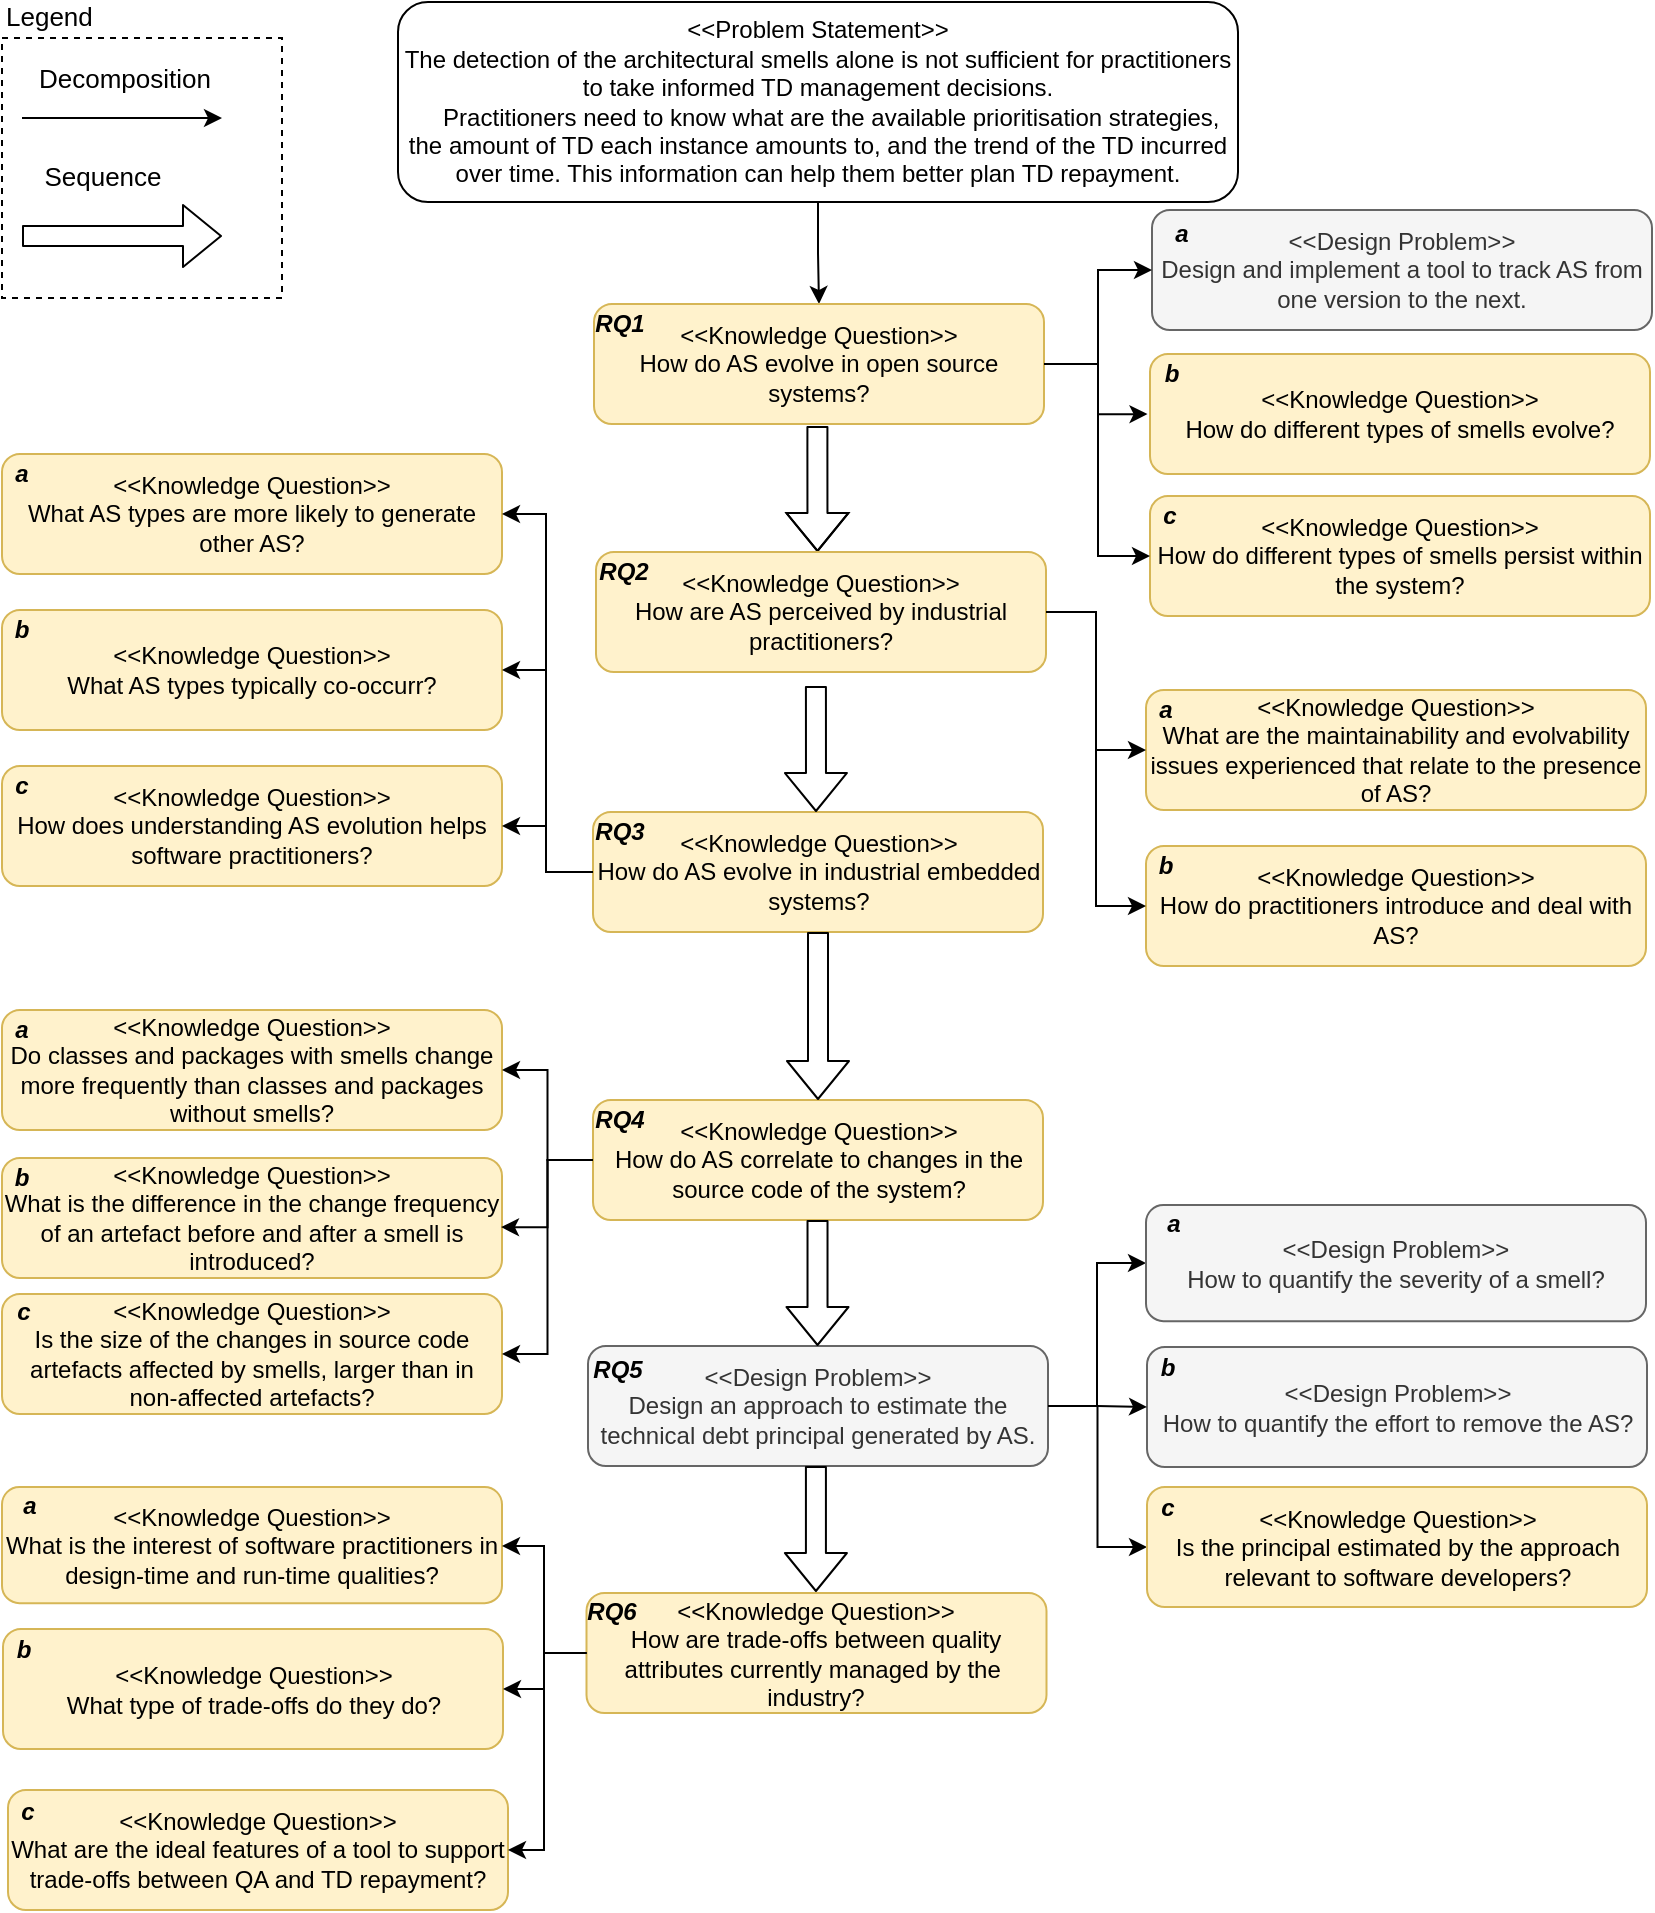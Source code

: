 <mxfile version="19.0.3" type="device"><diagram id="c249df69-120d-1313-5944-5ea2aa86c177" name="Page-1"><mxGraphModel dx="1350" dy="878" grid="1" gridSize="10" guides="1" tooltips="1" connect="1" arrows="1" fold="1" page="1" pageScale="1" pageWidth="850" pageHeight="1100" background="#ffffff" math="0" shadow="0"><root><mxCell id="0"/><mxCell id="1" parent="0"/><mxCell id="YxrZiRUJ-oxyGCz1RvD5-132" style="edgeStyle=orthogonalEdgeStyle;rounded=0;orthogonalLoop=1;jettySize=auto;html=1;entryX=0.5;entryY=0;entryDx=0;entryDy=0;" parent="1" source="2" target="40" edge="1"><mxGeometry relative="1" as="geometry"/></mxCell><mxCell id="2" value="&lt;div&gt;&amp;lt;&amp;lt;Problem Statement&amp;gt;&amp;gt;&lt;/div&gt;&lt;div&gt;&lt;div&gt;The detection of the architectural smells alone is not sufficient for practitioners to take informed TD management decisions.&lt;/div&gt;&lt;div&gt;&amp;nbsp; &amp;nbsp; Practitioners need to know what are the available prioritisation strategies, the amount of TD each instance amounts to, and the trend of the TD incurred over time. This information can help them better plan TD repayment.&lt;/div&gt;&lt;/div&gt;" style="rounded=1;whiteSpace=wrap;html=1;" parent="1" vertex="1"><mxGeometry x="211.0" y="15" width="420" height="100" as="geometry"/></mxCell><mxCell id="17" value="&lt;div&gt;&amp;lt;&amp;lt;Knowledge Question&amp;gt;&amp;gt;&lt;/div&gt;&lt;div&gt;&lt;div&gt;How do different types of smells evolve?&lt;/div&gt;&lt;/div&gt;" style="rounded=1;whiteSpace=wrap;html=1;fillColor=#fff2cc;strokeColor=#d6b656;" parent="1" vertex="1"><mxGeometry x="587" y="191" width="250" height="60" as="geometry"/></mxCell><mxCell id="60" value="" style="group" parent="1" vertex="1" connectable="0"><mxGeometry x="13" y="33" width="140" height="130" as="geometry"/></mxCell><mxCell id="59" value="" style="group" parent="60" vertex="1" connectable="0"><mxGeometry width="140" height="130" as="geometry"/></mxCell><mxCell id="52" value="Legend" style="whiteSpace=wrap;html=1;fontSize=13;align=left;labelPosition=center;verticalLabelPosition=top;verticalAlign=bottom;dashed=1;" parent="59" vertex="1"><mxGeometry width="140" height="130" as="geometry"/></mxCell><mxCell id="54" value="Sequence" style="shape=flexArrow;endArrow=classic;html=1;fillColor=#ffffff;fontSize=13;" parent="59" edge="1"><mxGeometry x="-0.2" y="30" width="50" height="50" relative="1" as="geometry"><mxPoint x="10" y="99" as="sourcePoint"/><mxPoint x="110" y="99" as="targetPoint"/><mxPoint as="offset"/></mxGeometry></mxCell><mxCell id="56" value="" style="endArrow=classic;html=1;fontSize=13;" parent="59" edge="1"><mxGeometry width="50" height="50" relative="1" as="geometry"><mxPoint x="10" y="40" as="sourcePoint"/><mxPoint x="110" y="40" as="targetPoint"/></mxGeometry></mxCell><mxCell id="58" value="Decomposition" style="text;html=1;resizable=0;points=[];align=center;verticalAlign=middle;labelBackgroundColor=#ffffff;fontSize=13;direction=south;" parent="56" vertex="1" connectable="0"><mxGeometry x="0.467" y="-1" relative="1" as="geometry"><mxPoint x="-23" y="-21" as="offset"/></mxGeometry></mxCell><mxCell id="69" value="" style="group;flipV=0;" parent="1" vertex="1" connectable="0"><mxGeometry x="588" y="119" width="250" height="60" as="geometry"/></mxCell><mxCell id="4" value="&lt;div&gt;&amp;lt;&amp;lt;Design Problem&amp;gt;&amp;gt;&lt;/div&gt;&lt;div&gt;Design and implement a tool to track AS from one version to the next.&lt;/div&gt;" style="rounded=1;whiteSpace=wrap;html=1;fillColor=#f5f5f5;strokeColor=#666666;fontColor=#333333;" parent="69" vertex="1"><mxGeometry width="250.0" height="60" as="geometry"/></mxCell><mxCell id="62" value="a" style="text;html=1;strokeColor=none;fillColor=none;align=center;verticalAlign=middle;whiteSpace=wrap;rounded=0;fontStyle=3" parent="69" vertex="1"><mxGeometry x="4.891" y="1.5" width="19.565" height="20" as="geometry"/></mxCell><mxCell id="76" style="edgeStyle=orthogonalEdgeStyle;rounded=0;html=1;jettySize=auto;orthogonalLoop=1;exitX=1;exitY=0.5;entryX=0;entryY=0.5;entryDx=0;entryDy=0;exitDx=0;exitDy=0;" parent="1" source="36" target="31" edge="1"><mxGeometry relative="1" as="geometry"><mxPoint x="535.5" y="612.5" as="sourcePoint"/><mxPoint x="581.5" y="537.5" as="targetPoint"/></mxGeometry></mxCell><mxCell id="96" value="" style="edgeStyle=orthogonalEdgeStyle;rounded=0;html=1;jettySize=auto;orthogonalLoop=1;entryX=0;entryY=0.5;entryDx=0;entryDy=0;exitX=1;exitY=0.5;exitDx=0;exitDy=0;" parent="1" source="36" target="95" edge="1"><mxGeometry relative="1" as="geometry"><mxPoint x="535.25" y="612.5" as="sourcePoint"/></mxGeometry></mxCell><mxCell id="99" value="" style="group" parent="1" vertex="1" connectable="0"><mxGeometry x="309.0" y="166" width="225.0" height="60" as="geometry"/></mxCell><mxCell id="72" value="" style="group;flipV=0;" parent="99" vertex="1" connectable="0"><mxGeometry x="-2.842e-14" width="225.0" height="60" as="geometry"/></mxCell><mxCell id="40" value="&amp;lt;&amp;lt;Knowledge Question&amp;gt;&amp;gt;&lt;br&gt;How do AS evolve in open source systems?" style="rounded=1;whiteSpace=wrap;html=1;fillColor=#fff2cc;strokeColor=#d6b656;" parent="72" vertex="1"><mxGeometry x="5.684e-14" width="225" height="60" as="geometry"/></mxCell><mxCell id="93" value="RQ1" style="text;html=1;strokeColor=none;fillColor=none;align=center;verticalAlign=middle;whiteSpace=wrap;rounded=0;fontStyle=3" parent="72" vertex="1"><mxGeometry x="4.0" width="18" height="20" as="geometry"/></mxCell><mxCell id="101" value="" style="group" parent="1" vertex="1" connectable="0"><mxGeometry x="305.25" y="687" width="231.5" height="60" as="geometry"/></mxCell><mxCell id="36" value="&lt;div&gt;&amp;lt;&amp;lt;Design Problem&amp;gt;&amp;gt;&lt;/div&gt;&lt;div&gt;Design an approach to estimate the technical debt principal generated by AS.&lt;br&gt;&lt;/div&gt;" style="rounded=1;whiteSpace=wrap;html=1;fillColor=#f5f5f5;strokeColor=#666666;fontColor=#333333;flipV=1;flipH=1;" parent="101" vertex="1"><mxGeometry x="0.75" width="230" height="60" as="geometry"/></mxCell><mxCell id="97" value="RQ5" style="text;html=1;strokeColor=none;fillColor=none;align=center;verticalAlign=middle;whiteSpace=wrap;rounded=0;fontStyle=3" parent="101" vertex="1"><mxGeometry x="6.75" y="2" width="18" height="20" as="geometry"/></mxCell><mxCell id="125" value="b" style="text;html=1;strokeColor=none;fillColor=none;align=center;verticalAlign=middle;whiteSpace=wrap;rounded=0;fontStyle=3" parent="1" vertex="1"><mxGeometry x="588" y="191" width="20" height="20" as="geometry"/></mxCell><mxCell id="EFpC19v5mdNmXsun4BiF-134" value="" style="group" parent="1" vertex="1" connectable="0"><mxGeometry x="308.5" y="420" width="225.0" height="60" as="geometry"/></mxCell><mxCell id="EFpC19v5mdNmXsun4BiF-135" value="" style="group;flipV=0;" parent="EFpC19v5mdNmXsun4BiF-134" vertex="1" connectable="0"><mxGeometry x="-2.842e-14" width="225.0" height="60" as="geometry"/></mxCell><mxCell id="EFpC19v5mdNmXsun4BiF-136" value="&amp;lt;&amp;lt;Knowledge Question&amp;gt;&amp;gt;&lt;br&gt;How do AS evolve in industrial embedded systems?" style="rounded=1;whiteSpace=wrap;html=1;fillColor=#fff2cc;strokeColor=#d6b656;" parent="EFpC19v5mdNmXsun4BiF-135" vertex="1"><mxGeometry x="5.684e-14" width="225" height="60" as="geometry"/></mxCell><mxCell id="EFpC19v5mdNmXsun4BiF-137" value="RQ3" style="text;html=1;strokeColor=none;fillColor=none;align=center;verticalAlign=middle;whiteSpace=wrap;rounded=0;fontStyle=3" parent="EFpC19v5mdNmXsun4BiF-135" vertex="1"><mxGeometry x="4.0" width="18" height="20" as="geometry"/></mxCell><mxCell id="KsCzeqXH029FPOCztNeQ-178" style="edgeStyle=orthogonalEdgeStyle;rounded=0;orthogonalLoop=1;jettySize=auto;html=1;exitX=0.5;exitY=1;exitDx=0;exitDy=0;" parent="EFpC19v5mdNmXsun4BiF-135" source="EFpC19v5mdNmXsun4BiF-136" target="EFpC19v5mdNmXsun4BiF-136" edge="1"><mxGeometry relative="1" as="geometry"/></mxCell><mxCell id="EFpC19v5mdNmXsun4BiF-140" value="" style="group" parent="1" vertex="1" connectable="0"><mxGeometry x="587" y="262" width="250" height="60" as="geometry"/></mxCell><mxCell id="47" value="&amp;lt;&amp;lt;Knowledge Question&amp;gt;&amp;gt;&lt;br&gt;How do different types of smells persist within the system?" style="rounded=1;whiteSpace=wrap;html=1;fillColor=#fff2cc;strokeColor=#d6b656;" parent="EFpC19v5mdNmXsun4BiF-140" vertex="1"><mxGeometry width="250" height="60" as="geometry"/></mxCell><mxCell id="115" value="c" style="text;html=1;strokeColor=none;fillColor=none;align=center;verticalAlign=middle;whiteSpace=wrap;rounded=0;fontStyle=3" parent="EFpC19v5mdNmXsun4BiF-140" vertex="1"><mxGeometry width="20" height="20" as="geometry"/></mxCell><mxCell id="EFpC19v5mdNmXsun4BiF-141" value="" style="group" parent="1" vertex="1" connectable="0"><mxGeometry x="13" y="241" width="250" height="60" as="geometry"/></mxCell><mxCell id="45" value="&amp;lt;&amp;lt;Knowledge Question&amp;gt;&amp;gt;&lt;br&gt;What AS types are more likely to generate other AS?" style="rounded=1;whiteSpace=wrap;html=1;fillColor=#fff2cc;strokeColor=#d6b656;" parent="EFpC19v5mdNmXsun4BiF-141" vertex="1"><mxGeometry width="250" height="60" as="geometry"/></mxCell><mxCell id="114" value="a" style="text;html=1;strokeColor=none;fillColor=none;align=center;verticalAlign=middle;whiteSpace=wrap;rounded=0;fontStyle=3" parent="EFpC19v5mdNmXsun4BiF-141" vertex="1"><mxGeometry width="20" height="20" as="geometry"/></mxCell><mxCell id="EFpC19v5mdNmXsun4BiF-142" style="edgeStyle=orthogonalEdgeStyle;rounded=0;orthogonalLoop=1;jettySize=auto;html=1;exitX=0;exitY=0.5;exitDx=0;exitDy=0;entryX=1;entryY=0.5;entryDx=0;entryDy=0;" parent="1" source="EFpC19v5mdNmXsun4BiF-136" target="45" edge="1"><mxGeometry relative="1" as="geometry"><mxPoint x="308.5" y="394" as="sourcePoint"/><Array as="points"><mxPoint x="285" y="450"/><mxPoint x="285" y="271"/></Array></mxGeometry></mxCell><mxCell id="EFpC19v5mdNmXsun4BiF-153" value="" style="group" parent="1" vertex="1" connectable="0"><mxGeometry x="13" y="319" width="250" height="60" as="geometry"/></mxCell><mxCell id="EFpC19v5mdNmXsun4BiF-154" value="&amp;lt;&amp;lt;Knowledge Question&amp;gt;&amp;gt;&lt;br&gt;What AS types typically co-occurr?" style="rounded=1;whiteSpace=wrap;html=1;fillColor=#fff2cc;strokeColor=#d6b656;" parent="EFpC19v5mdNmXsun4BiF-153" vertex="1"><mxGeometry width="250" height="60" as="geometry"/></mxCell><mxCell id="EFpC19v5mdNmXsun4BiF-155" value="b" style="text;html=1;strokeColor=none;fillColor=none;align=center;verticalAlign=middle;whiteSpace=wrap;rounded=0;fontStyle=3" parent="EFpC19v5mdNmXsun4BiF-153" vertex="1"><mxGeometry width="20" height="20" as="geometry"/></mxCell><mxCell id="EFpC19v5mdNmXsun4BiF-156" style="edgeStyle=orthogonalEdgeStyle;rounded=0;orthogonalLoop=1;jettySize=auto;html=1;entryX=1;entryY=0.5;entryDx=0;entryDy=0;exitX=0;exitY=0.5;exitDx=0;exitDy=0;" parent="1" source="EFpC19v5mdNmXsun4BiF-136" target="EFpC19v5mdNmXsun4BiF-154" edge="1"><mxGeometry relative="1" as="geometry"><Array as="points"><mxPoint x="285" y="450"/><mxPoint x="285" y="349"/></Array><mxPoint x="308.5" y="394.0" as="sourcePoint"/></mxGeometry></mxCell><mxCell id="EFpC19v5mdNmXsun4BiF-162" value="" style="group" parent="1" vertex="1" connectable="0"><mxGeometry x="585.5" y="757.5" width="250" height="60" as="geometry"/></mxCell><mxCell id="95" value="&lt;div&gt;&amp;lt;&amp;lt;Knowledge Question&amp;gt;&amp;gt;&lt;/div&gt;&lt;div&gt;Is the principal estimated by the approach relevant to software developers?&lt;/div&gt;" style="rounded=1;whiteSpace=wrap;html=1;fillColor=#fff2cc;strokeColor=#d6b656;flipV=1;flipH=1;" parent="EFpC19v5mdNmXsun4BiF-162" vertex="1"><mxGeometry width="250" height="60" as="geometry"/></mxCell><mxCell id="118" value="c" style="text;html=1;strokeColor=none;fillColor=none;align=center;verticalAlign=middle;whiteSpace=wrap;rounded=0;fontStyle=3" parent="EFpC19v5mdNmXsun4BiF-162" vertex="1"><mxGeometry x="0.5" y="0.5" width="20" height="20" as="geometry"/></mxCell><mxCell id="EFpC19v5mdNmXsun4BiF-165" value="" style="group" parent="1" vertex="1" connectable="0"><mxGeometry x="585.5" y="687.5" width="250" height="60" as="geometry"/></mxCell><mxCell id="EFpC19v5mdNmXsun4BiF-163" value="&amp;lt;&amp;lt;Design Problem&amp;gt;&amp;gt;&lt;br&gt;How to quantify the effort to remove the AS?" style="rounded=1;whiteSpace=wrap;html=1;fillColor=#f5f5f5;strokeColor=#666666;fontColor=#333333;" parent="EFpC19v5mdNmXsun4BiF-165" vertex="1"><mxGeometry width="250" height="60" as="geometry"/></mxCell><mxCell id="EFpC19v5mdNmXsun4BiF-164" value="b" style="text;html=1;strokeColor=none;fillColor=none;align=center;verticalAlign=middle;whiteSpace=wrap;rounded=0;fontStyle=3" parent="EFpC19v5mdNmXsun4BiF-165" vertex="1"><mxGeometry x="0.498" y="0.5" width="19.92" height="20" as="geometry"/></mxCell><mxCell id="EFpC19v5mdNmXsun4BiF-167" value="" style="group" parent="1" vertex="1" connectable="0"><mxGeometry x="585.5" y="616.5" width="250" height="60" as="geometry"/></mxCell><mxCell id="70" value="" style="group;flipV=0;" parent="EFpC19v5mdNmXsun4BiF-167" vertex="1" connectable="0"><mxGeometry x="-0.5" y="1.935" width="250" height="58.065" as="geometry"/></mxCell><mxCell id="74" value="" style="group" parent="70" vertex="1" connectable="0"><mxGeometry width="250" height="58.065" as="geometry"/></mxCell><mxCell id="31" value="&amp;lt;&amp;lt;Design Problem&amp;gt;&amp;gt;&lt;br&gt;&lt;div&gt;&lt;div&gt;&lt;span&gt;How to quantify the severity of a smell?&lt;/span&gt;&lt;/div&gt;&lt;/div&gt;" style="rounded=1;whiteSpace=wrap;html=1;fillColor=#f5f5f5;strokeColor=#666666;flipV=1;flipH=1;fontColor=#333333;" parent="74" vertex="1"><mxGeometry y="-1.935" width="250" height="58.065" as="geometry"/></mxCell><mxCell id="116" value="a" style="text;html=1;strokeColor=none;fillColor=none;align=center;verticalAlign=middle;whiteSpace=wrap;rounded=0;fontStyle=3" parent="EFpC19v5mdNmXsun4BiF-167" vertex="1"><mxGeometry x="3" width="20" height="19.355" as="geometry"/></mxCell><mxCell id="EFpC19v5mdNmXsun4BiF-168" style="edgeStyle=orthogonalEdgeStyle;rounded=0;orthogonalLoop=1;jettySize=auto;html=1;entryX=0;entryY=0.5;entryDx=0;entryDy=0;" parent="1" source="36" target="EFpC19v5mdNmXsun4BiF-163" edge="1"><mxGeometry relative="1" as="geometry"><mxPoint x="547" y="679" as="targetPoint"/></mxGeometry></mxCell><mxCell id="EFpC19v5mdNmXsun4BiF-169" value="" style="group" parent="1" vertex="1" connectable="0"><mxGeometry x="308.5" y="564" width="225.0" height="60" as="geometry"/></mxCell><mxCell id="EFpC19v5mdNmXsun4BiF-170" value="" style="group;flipV=0;" parent="EFpC19v5mdNmXsun4BiF-169" vertex="1" connectable="0"><mxGeometry x="-2.842e-14" width="225.0" height="60" as="geometry"/></mxCell><mxCell id="EFpC19v5mdNmXsun4BiF-171" value="&amp;lt;&amp;lt;Knowledge Question&amp;gt;&amp;gt;&lt;br&gt;How do AS correlate to changes in the source code of the system?" style="rounded=1;whiteSpace=wrap;html=1;fillColor=#fff2cc;strokeColor=#d6b656;" parent="EFpC19v5mdNmXsun4BiF-170" vertex="1"><mxGeometry x="5.684e-14" width="225" height="60" as="geometry"/></mxCell><mxCell id="EFpC19v5mdNmXsun4BiF-172" value="RQ4" style="text;html=1;strokeColor=none;fillColor=none;align=center;verticalAlign=middle;whiteSpace=wrap;rounded=0;fontStyle=3" parent="EFpC19v5mdNmXsun4BiF-170" vertex="1"><mxGeometry x="4.0" width="18" height="20" as="geometry"/></mxCell><mxCell id="EFpC19v5mdNmXsun4BiF-173" style="shape=flexArrow;endArrow=classic;html=1;fillColor=#ffffff;fontFamily=Helvetica;fontSize=11;fontColor=#000000;align=center;strokeColor=#000000;edgeStyle=orthogonalEdgeStyle;entryX=0.5;entryY=0;entryDx=0;entryDy=0;exitX=0.5;exitY=1;exitDx=0;exitDy=0;" parent="1" source="EFpC19v5mdNmXsun4BiF-136" target="EFpC19v5mdNmXsun4BiF-171" edge="1"><mxGeometry relative="1" as="geometry"><mxPoint x="396" y="513" as="sourcePoint"/><mxPoint x="418.91" y="544" as="targetPoint"/></mxGeometry></mxCell><mxCell id="EFpC19v5mdNmXsun4BiF-175" style="shape=flexArrow;endArrow=classic;html=1;fillColor=#ffffff;fontFamily=Helvetica;fontSize=11;fontColor=#000000;align=center;strokeColor=#000000;edgeStyle=orthogonalEdgeStyle;entryX=0.5;entryY=0;entryDx=0;entryDy=0;exitX=0.5;exitY=1;exitDx=0;exitDy=0;" parent="1" edge="1"><mxGeometry relative="1" as="geometry"><mxPoint x="420.76" y="624" as="sourcePoint"/><mxPoint x="420.76" y="687" as="targetPoint"/></mxGeometry></mxCell><mxCell id="KsCzeqXH029FPOCztNeQ-138" value="" style="group;flipV=0;" parent="1" vertex="1" connectable="0"><mxGeometry x="305.25" y="810.5" width="230" height="60" as="geometry"/></mxCell><mxCell id="KsCzeqXH029FPOCztNeQ-139" value="" style="group" parent="KsCzeqXH029FPOCztNeQ-138" vertex="1" connectable="0"><mxGeometry width="230" height="60" as="geometry"/></mxCell><mxCell id="KsCzeqXH029FPOCztNeQ-140" value="&lt;div&gt;&amp;lt;&amp;lt;Knowledge Question&amp;gt;&amp;gt;&lt;/div&gt;&lt;div&gt;How are trade-offs between quality attributes currently managed by the&amp;nbsp; industry?&lt;/div&gt;" style="rounded=1;whiteSpace=wrap;html=1;fillColor=#fff2cc;strokeColor=#d6b656;" parent="KsCzeqXH029FPOCztNeQ-139" vertex="1"><mxGeometry width="230" height="60" as="geometry"/></mxCell><mxCell id="KsCzeqXH029FPOCztNeQ-141" value="RQ6" style="text;html=1;strokeColor=none;fillColor=none;align=center;verticalAlign=middle;whiteSpace=wrap;rounded=0;fontStyle=3" parent="KsCzeqXH029FPOCztNeQ-139" vertex="1"><mxGeometry x="4.0" y="-1" width="18" height="20" as="geometry"/></mxCell><mxCell id="KsCzeqXH029FPOCztNeQ-150" style="shape=flexArrow;endArrow=classic;html=1;fillColor=#ffffff;fontFamily=Helvetica;fontSize=11;fontColor=#000000;align=center;strokeColor=#000000;edgeStyle=orthogonalEdgeStyle;exitX=0.5;exitY=1;exitDx=0;exitDy=0;" parent="1" edge="1"><mxGeometry relative="1" as="geometry"><mxPoint x="419.96" y="357" as="sourcePoint"/><mxPoint x="420" y="420" as="targetPoint"/></mxGeometry></mxCell><mxCell id="KsCzeqXH029FPOCztNeQ-151" style="edgeStyle=orthogonalEdgeStyle;rounded=0;orthogonalLoop=1;jettySize=auto;html=1;entryX=0;entryY=0.5;entryDx=0;entryDy=0;exitX=1;exitY=0.5;exitDx=0;exitDy=0;" parent="1" source="40" target="4" edge="1"><mxGeometry relative="1" as="geometry"><Array as="points"><mxPoint x="561" y="196"/><mxPoint x="561" y="149"/></Array></mxGeometry></mxCell><mxCell id="KsCzeqXH029FPOCztNeQ-152" style="edgeStyle=orthogonalEdgeStyle;rounded=0;orthogonalLoop=1;jettySize=auto;html=1;entryX=-0.005;entryY=0.501;entryDx=0;entryDy=0;exitX=1;exitY=0.5;exitDx=0;exitDy=0;entryPerimeter=0;" parent="1" source="40" target="17" edge="1"><mxGeometry relative="1" as="geometry"><Array as="points"><mxPoint x="561" y="196"/><mxPoint x="561" y="221"/></Array><mxPoint x="534.5" y="209" as="sourcePoint"/><mxPoint x="588" y="221" as="targetPoint"/></mxGeometry></mxCell><mxCell id="KsCzeqXH029FPOCztNeQ-153" style="edgeStyle=orthogonalEdgeStyle;rounded=0;orthogonalLoop=1;jettySize=auto;html=1;entryX=0;entryY=0.5;entryDx=0;entryDy=0;exitX=1;exitY=0.5;exitDx=0;exitDy=0;" parent="1" source="40" target="47" edge="1"><mxGeometry relative="1" as="geometry"><mxPoint x="573" y="357" as="targetPoint"/><Array as="points"><mxPoint x="561" y="196"/><mxPoint x="561" y="292"/></Array></mxGeometry></mxCell><mxCell id="KsCzeqXH029FPOCztNeQ-155" value="&amp;lt;&amp;lt;Knowledge Question&amp;gt;&amp;gt;&lt;br&gt;Do classes and packages with smells change more frequently than classes and packages without smells?" style="rounded=1;whiteSpace=wrap;html=1;fillColor=#fff2cc;strokeColor=#d6b656;" parent="1" vertex="1"><mxGeometry x="13" y="519" width="250" height="60" as="geometry"/></mxCell><mxCell id="KsCzeqXH029FPOCztNeQ-156" value="" style="edgeStyle=orthogonalEdgeStyle;rounded=0;orthogonalLoop=1;jettySize=auto;html=1;" parent="1" source="EFpC19v5mdNmXsun4BiF-171" target="KsCzeqXH029FPOCztNeQ-155" edge="1"><mxGeometry relative="1" as="geometry"/></mxCell><mxCell id="KsCzeqXH029FPOCztNeQ-160" value="a" style="text;html=1;strokeColor=none;fillColor=none;align=center;verticalAlign=middle;whiteSpace=wrap;rounded=0;fontStyle=3" parent="1" vertex="1"><mxGeometry x="13" y="519" width="20" height="20" as="geometry"/></mxCell><mxCell id="KsCzeqXH029FPOCztNeQ-161" value="&amp;lt;&amp;lt;Knowledge Question&amp;gt;&amp;gt;&lt;br&gt;What is the difference in the change frequency of an artefact before and after a smell is introduced?" style="rounded=1;whiteSpace=wrap;html=1;fillColor=#fff2cc;strokeColor=#d6b656;" parent="1" vertex="1"><mxGeometry x="13" y="593" width="250" height="60" as="geometry"/></mxCell><mxCell id="KsCzeqXH029FPOCztNeQ-162" style="edgeStyle=orthogonalEdgeStyle;rounded=0;orthogonalLoop=1;jettySize=auto;html=1;entryX=0.998;entryY=0.576;entryDx=0;entryDy=0;entryPerimeter=0;" parent="1" source="EFpC19v5mdNmXsun4BiF-171" target="KsCzeqXH029FPOCztNeQ-161" edge="1"><mxGeometry relative="1" as="geometry"/></mxCell><mxCell id="KsCzeqXH029FPOCztNeQ-163" value="b" style="text;html=1;strokeColor=none;fillColor=none;align=center;verticalAlign=middle;whiteSpace=wrap;rounded=0;fontStyle=3" parent="1" vertex="1"><mxGeometry x="13" y="593" width="20" height="20" as="geometry"/></mxCell><mxCell id="KsCzeqXH029FPOCztNeQ-167" value="" style="group" parent="1" vertex="1" connectable="0"><mxGeometry x="13.5" y="828.5" width="250" height="60" as="geometry"/></mxCell><mxCell id="KsCzeqXH029FPOCztNeQ-168" value="&amp;lt;&amp;lt;Knowledge Question&amp;gt;&amp;gt;&lt;br&gt;What type of trade-offs do they do?" style="rounded=1;whiteSpace=wrap;html=1;fillColor=#fff2cc;strokeColor=#d6b656;fontColor=#000000;" parent="KsCzeqXH029FPOCztNeQ-167" vertex="1"><mxGeometry width="250" height="60" as="geometry"/></mxCell><mxCell id="KsCzeqXH029FPOCztNeQ-169" value="b" style="text;html=1;strokeColor=none;fillColor=none;align=center;verticalAlign=middle;whiteSpace=wrap;rounded=0;fontStyle=3" parent="KsCzeqXH029FPOCztNeQ-167" vertex="1"><mxGeometry x="0.498" y="0.5" width="19.92" height="20" as="geometry"/></mxCell><mxCell id="KsCzeqXH029FPOCztNeQ-170" value="" style="group" parent="1" vertex="1" connectable="0"><mxGeometry x="13.5" y="757.5" width="250" height="60" as="geometry"/></mxCell><mxCell id="KsCzeqXH029FPOCztNeQ-171" value="" style="group;flipV=0;" parent="KsCzeqXH029FPOCztNeQ-170" vertex="1" connectable="0"><mxGeometry x="-0.5" y="1.935" width="250" height="58.065" as="geometry"/></mxCell><mxCell id="KsCzeqXH029FPOCztNeQ-172" value="" style="group" parent="KsCzeqXH029FPOCztNeQ-171" vertex="1" connectable="0"><mxGeometry width="250" height="58.065" as="geometry"/></mxCell><mxCell id="KsCzeqXH029FPOCztNeQ-173" value="&amp;lt;&amp;lt;Knowledge Question&amp;gt;&amp;gt;&lt;br&gt;&lt;div&gt;&lt;div&gt;&lt;span&gt;What is the interest of software practitioners in design-time and run-time qualities?&lt;/span&gt;&lt;/div&gt;&lt;/div&gt;" style="rounded=1;whiteSpace=wrap;html=1;fillColor=#fff2cc;strokeColor=#d6b656;flipV=1;flipH=1;" parent="KsCzeqXH029FPOCztNeQ-172" vertex="1"><mxGeometry y="-1.935" width="250" height="58.065" as="geometry"/></mxCell><mxCell id="KsCzeqXH029FPOCztNeQ-174" value="a" style="text;html=1;strokeColor=none;fillColor=none;align=center;verticalAlign=middle;whiteSpace=wrap;rounded=0;fontStyle=3" parent="KsCzeqXH029FPOCztNeQ-170" vertex="1"><mxGeometry x="3" width="20" height="19.355" as="geometry"/></mxCell><mxCell id="KsCzeqXH029FPOCztNeQ-175" style="edgeStyle=orthogonalEdgeStyle;rounded=0;orthogonalLoop=1;jettySize=auto;html=1;exitX=0;exitY=0.5;exitDx=0;exitDy=0;" parent="1" source="KsCzeqXH029FPOCztNeQ-140" target="KsCzeqXH029FPOCztNeQ-173" edge="1"><mxGeometry relative="1" as="geometry"><Array as="points"><mxPoint x="284" y="840"/><mxPoint x="284" y="787"/></Array></mxGeometry></mxCell><mxCell id="KsCzeqXH029FPOCztNeQ-176" style="edgeStyle=orthogonalEdgeStyle;rounded=0;orthogonalLoop=1;jettySize=auto;html=1;entryX=1;entryY=0.5;entryDx=0;entryDy=0;exitX=0;exitY=0.5;exitDx=0;exitDy=0;" parent="1" source="KsCzeqXH029FPOCztNeQ-140" target="KsCzeqXH029FPOCztNeQ-168" edge="1"><mxGeometry relative="1" as="geometry"><Array as="points"><mxPoint x="284" y="841"/><mxPoint x="284" y="859"/></Array></mxGeometry></mxCell><mxCell id="yWQP1PpKwyclP1BlxjBz-131" value="" style="group" parent="1" vertex="1" connectable="0"><mxGeometry x="13" y="389" width="250" height="60" as="geometry"/></mxCell><mxCell id="yWQP1PpKwyclP1BlxjBz-132" value="&amp;lt;&amp;lt;Knowledge Question&amp;gt;&amp;gt;&lt;br&gt;How does understanding AS evolution helps software practitioners?" style="rounded=1;whiteSpace=wrap;html=1;fillColor=#fff2cc;strokeColor=#d6b656;" parent="yWQP1PpKwyclP1BlxjBz-131" vertex="1"><mxGeometry y="8" width="250" height="60" as="geometry"/></mxCell><mxCell id="yWQP1PpKwyclP1BlxjBz-133" value="c" style="text;html=1;strokeColor=none;fillColor=none;align=center;verticalAlign=middle;whiteSpace=wrap;rounded=0;fontStyle=3" parent="yWQP1PpKwyclP1BlxjBz-131" vertex="1"><mxGeometry y="8" width="20" height="20" as="geometry"/></mxCell><mxCell id="yWQP1PpKwyclP1BlxjBz-134" style="edgeStyle=orthogonalEdgeStyle;rounded=0;orthogonalLoop=1;jettySize=auto;html=1;entryX=1;entryY=0.5;entryDx=0;entryDy=0;exitX=0;exitY=0.5;exitDx=0;exitDy=0;" parent="1" source="EFpC19v5mdNmXsun4BiF-136" target="yWQP1PpKwyclP1BlxjBz-132" edge="1"><mxGeometry relative="1" as="geometry"><Array as="points"><mxPoint x="285" y="450"/><mxPoint x="285" y="427"/></Array><mxPoint x="308.5" y="394.0" as="sourcePoint"/></mxGeometry></mxCell><mxCell id="yWQP1PpKwyclP1BlxjBz-137" style="shape=flexArrow;endArrow=classic;html=1;fillColor=#ffffff;fontFamily=Helvetica;fontSize=11;fontColor=#000000;align=center;strokeColor=#000000;edgeStyle=orthogonalEdgeStyle;exitX=0.5;exitY=1;exitDx=0;exitDy=0;" parent="1" edge="1"><mxGeometry relative="1" as="geometry"><mxPoint x="420.71" y="227" as="sourcePoint"/><mxPoint x="420.75" y="290" as="targetPoint"/><Array as="points"><mxPoint x="421" y="240"/><mxPoint x="421" y="240"/></Array></mxGeometry></mxCell><mxCell id="yWQP1PpKwyclP1BlxjBz-139" value="" style="group" parent="1" vertex="1" connectable="0"><mxGeometry x="16.0" y="909" width="250" height="60" as="geometry"/></mxCell><mxCell id="yWQP1PpKwyclP1BlxjBz-140" value="&amp;lt;&amp;lt;Knowledge Question&amp;gt;&amp;gt;&lt;br&gt;What are the ideal features of a tool to support trade-offs between QA and TD repayment?" style="rounded=1;whiteSpace=wrap;html=1;fillColor=#fff2cc;strokeColor=#d6b656;fontColor=#000000;" parent="yWQP1PpKwyclP1BlxjBz-139" vertex="1"><mxGeometry width="250" height="60" as="geometry"/></mxCell><mxCell id="yWQP1PpKwyclP1BlxjBz-141" value="c" style="text;html=1;strokeColor=none;fillColor=none;align=center;verticalAlign=middle;whiteSpace=wrap;rounded=0;fontStyle=3" parent="yWQP1PpKwyclP1BlxjBz-139" vertex="1"><mxGeometry x="0.498" y="0.5" width="19.92" height="20" as="geometry"/></mxCell><mxCell id="yWQP1PpKwyclP1BlxjBz-142" style="edgeStyle=orthogonalEdgeStyle;rounded=0;orthogonalLoop=1;jettySize=auto;html=1;entryX=1;entryY=0.5;entryDx=0;entryDy=0;" parent="1" source="KsCzeqXH029FPOCztNeQ-140" target="yWQP1PpKwyclP1BlxjBz-140" edge="1"><mxGeometry relative="1" as="geometry"><Array as="points"><mxPoint x="284" y="840"/><mxPoint x="284" y="939"/></Array></mxGeometry></mxCell><mxCell id="YxrZiRUJ-oxyGCz1RvD5-127" value="" style="group" parent="1" vertex="1" connectable="0"><mxGeometry x="310.0" y="290" width="225.0" height="60" as="geometry"/></mxCell><mxCell id="yWQP1PpKwyclP1BlxjBz-127" value="&amp;lt;&amp;lt;Knowledge Question&amp;gt;&amp;gt;&lt;br&gt;How are AS perceived by industrial practitioners?" style="rounded=1;whiteSpace=wrap;html=1;fillColor=#fff2cc;strokeColor=#d6b656;" parent="YxrZiRUJ-oxyGCz1RvD5-127" vertex="1"><mxGeometry width="225" height="60" as="geometry"/></mxCell><mxCell id="yWQP1PpKwyclP1BlxjBz-130" value="RQ2" style="text;html=1;strokeColor=none;fillColor=none;align=center;verticalAlign=middle;whiteSpace=wrap;rounded=0;fontStyle=3" parent="YxrZiRUJ-oxyGCz1RvD5-127" vertex="1"><mxGeometry x="4.5" width="18" height="20" as="geometry"/></mxCell><mxCell id="YxrZiRUJ-oxyGCz1RvD5-133" style="shape=flexArrow;endArrow=classic;html=1;fillColor=#ffffff;fontFamily=Helvetica;fontSize=11;fontColor=#000000;align=center;strokeColor=#000000;edgeStyle=orthogonalEdgeStyle;entryX=0.5;entryY=0;entryDx=0;entryDy=0;exitX=0.5;exitY=1;exitDx=0;exitDy=0;" parent="1" edge="1"><mxGeometry relative="1" as="geometry"><mxPoint x="419.96" y="747" as="sourcePoint"/><mxPoint x="419.96" y="810" as="targetPoint"/></mxGeometry></mxCell><mxCell id="5Zt7xOCoLK-K9Ye2vgnV-128" value="" style="group" parent="1" vertex="1" connectable="0"><mxGeometry x="585" y="359" width="250" height="60" as="geometry"/></mxCell><mxCell id="5Zt7xOCoLK-K9Ye2vgnV-129" value="&amp;lt;&amp;lt;Knowledge Question&amp;gt;&amp;gt;&lt;br&gt;What are the maintainability and evolvability issues experienced that relate to the presence of AS?" style="rounded=1;whiteSpace=wrap;html=1;fillColor=#fff2cc;strokeColor=#d6b656;" parent="5Zt7xOCoLK-K9Ye2vgnV-128" vertex="1"><mxGeometry width="250" height="60" as="geometry"/></mxCell><mxCell id="5Zt7xOCoLK-K9Ye2vgnV-130" value="a" style="text;html=1;strokeColor=none;fillColor=none;align=center;verticalAlign=middle;whiteSpace=wrap;rounded=0;fontStyle=3" parent="5Zt7xOCoLK-K9Ye2vgnV-128" vertex="1"><mxGeometry width="20" height="20" as="geometry"/></mxCell><mxCell id="5Zt7xOCoLK-K9Ye2vgnV-131" value="" style="group" parent="1" vertex="1" connectable="0"><mxGeometry x="585" y="437" width="250" height="60" as="geometry"/></mxCell><mxCell id="5Zt7xOCoLK-K9Ye2vgnV-132" value="&amp;lt;&amp;lt;Knowledge Question&amp;gt;&amp;gt;&lt;br&gt;How do practitioners introduce and deal with AS?" style="rounded=1;whiteSpace=wrap;html=1;fillColor=#fff2cc;strokeColor=#d6b656;" parent="5Zt7xOCoLK-K9Ye2vgnV-131" vertex="1"><mxGeometry width="250" height="60" as="geometry"/></mxCell><mxCell id="5Zt7xOCoLK-K9Ye2vgnV-133" value="b" style="text;html=1;strokeColor=none;fillColor=none;align=center;verticalAlign=middle;whiteSpace=wrap;rounded=0;fontStyle=3" parent="5Zt7xOCoLK-K9Ye2vgnV-131" vertex="1"><mxGeometry width="20" height="20" as="geometry"/></mxCell><mxCell id="5Zt7xOCoLK-K9Ye2vgnV-135" style="edgeStyle=orthogonalEdgeStyle;rounded=0;orthogonalLoop=1;jettySize=auto;html=1;entryX=0;entryY=0.5;entryDx=0;entryDy=0;" parent="1" source="yWQP1PpKwyclP1BlxjBz-127" target="5Zt7xOCoLK-K9Ye2vgnV-129" edge="1"><mxGeometry relative="1" as="geometry"/></mxCell><mxCell id="5Zt7xOCoLK-K9Ye2vgnV-136" style="edgeStyle=orthogonalEdgeStyle;rounded=0;orthogonalLoop=1;jettySize=auto;html=1;entryX=0;entryY=0.5;entryDx=0;entryDy=0;" parent="1" source="yWQP1PpKwyclP1BlxjBz-127" target="5Zt7xOCoLK-K9Ye2vgnV-132" edge="1"><mxGeometry relative="1" as="geometry"/></mxCell><mxCell id="TMfiqvdDvHbgeiMj3VSu-125" value="&amp;lt;&amp;lt;Knowledge Question&amp;gt;&amp;gt;&lt;br&gt;Is the size of the changes in source code artefacts affected by smells, larger than in non-affected artefacts?" style="rounded=1;whiteSpace=wrap;html=1;fillColor=#fff2cc;strokeColor=#d6b656;" parent="1" vertex="1"><mxGeometry x="13" y="661" width="250" height="60" as="geometry"/></mxCell><mxCell id="TMfiqvdDvHbgeiMj3VSu-126" value="c" style="text;html=1;strokeColor=none;fillColor=none;align=center;verticalAlign=middle;whiteSpace=wrap;rounded=0;fontStyle=3" parent="1" vertex="1"><mxGeometry x="14" y="660" width="20" height="20" as="geometry"/></mxCell><mxCell id="TMfiqvdDvHbgeiMj3VSu-127" style="edgeStyle=orthogonalEdgeStyle;rounded=0;orthogonalLoop=1;jettySize=auto;html=1;entryX=1;entryY=0.5;entryDx=0;entryDy=0;" parent="1" source="EFpC19v5mdNmXsun4BiF-171" target="TMfiqvdDvHbgeiMj3VSu-125" edge="1"><mxGeometry relative="1" as="geometry"/></mxCell></root></mxGraphModel></diagram></mxfile>